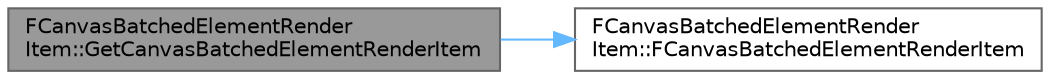 digraph "FCanvasBatchedElementRenderItem::GetCanvasBatchedElementRenderItem"
{
 // INTERACTIVE_SVG=YES
 // LATEX_PDF_SIZE
  bgcolor="transparent";
  edge [fontname=Helvetica,fontsize=10,labelfontname=Helvetica,labelfontsize=10];
  node [fontname=Helvetica,fontsize=10,shape=box,height=0.2,width=0.4];
  rankdir="LR";
  Node1 [id="Node000001",label="FCanvasBatchedElementRender\lItem::GetCanvasBatchedElementRenderItem",height=0.2,width=0.4,color="gray40", fillcolor="grey60", style="filled", fontcolor="black",tooltip="FCanvasBatchedElementRenderItem instance accessor."];
  Node1 -> Node2 [id="edge1_Node000001_Node000002",color="steelblue1",style="solid",tooltip=" "];
  Node2 [id="Node000002",label="FCanvasBatchedElementRender\lItem::FCanvasBatchedElementRenderItem",height=0.2,width=0.4,color="grey40", fillcolor="white", style="filled",URL="$d0/df5/classFCanvasBatchedElementRenderItem.html#a91efe724421305ac997c88a7c4c32c77",tooltip="Init constructor."];
}
